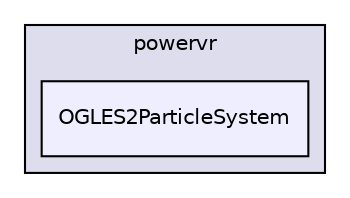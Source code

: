 digraph "PVR/SDK_3.4/Examples/Advanced/ParticleSystem/OGLES2/Build/Android/src/com/powervr/OGLES2ParticleSystem" {
  compound=true
  node [ fontsize="10", fontname="Helvetica"];
  edge [ labelfontsize="10", labelfontname="Helvetica"];
  subgraph clusterdir_4986bbee8b939ce1160c8fd4b2fd7289 {
    graph [ bgcolor="#ddddee", pencolor="black", label="powervr" fontname="Helvetica", fontsize="10", URL="dir_4986bbee8b939ce1160c8fd4b2fd7289.html"]
  dir_fb10dc0b1ee633f3d6d7784baa001de5 [shape=box, label="OGLES2ParticleSystem", style="filled", fillcolor="#eeeeff", pencolor="black", URL="dir_fb10dc0b1ee633f3d6d7784baa001de5.html"];
  }
}
